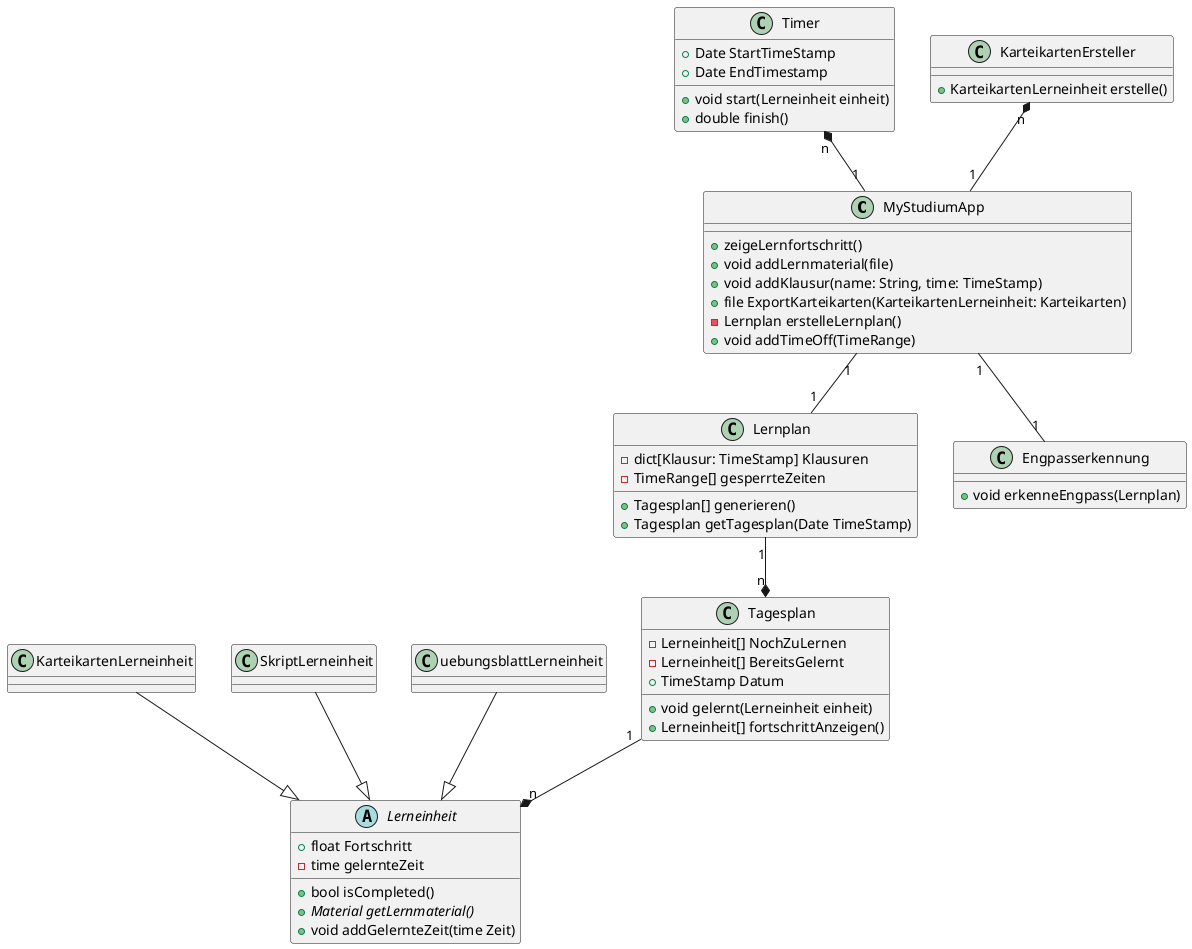@startuml Klassendiagramm

class       MyStudiumApp{
    + zeigeLernfortschritt()
    + void addLernmaterial(file)
    + void addKlausur(name: String, time: TimeStamp)
    + file ExportKarteikarten(KarteikartenLerneinheit: Karteikarten)
    - Lernplan erstelleLernplan()
    + void addTimeOff(TimeRange)
}
class       Timer{
    +Date StartTimeStamp
    +Date EndTimestamp

    +void start(Lerneinheit einheit)
    +double finish()
}
class       Lernplan{
            -dict[Klausur: TimeStamp] Klausuren 
            -TimeRange[] gesperrteZeiten
            +Tagesplan[] generieren()
            +Tagesplan getTagesplan(Date TimeStamp)
            }

class       Tagesplan{
    - Lerneinheit[] NochZuLernen 
    - Lerneinheit[] BereitsGelernt
    + TimeStamp Datum
    + void gelernt(Lerneinheit einheit)
    + Lerneinheit[] fortschrittAnzeigen()
}      
abstract class       Lerneinheit{
            +float Fortschritt
            -time gelernteZeit
            +bool isCompleted()
            +Material {abstract} getLernmaterial()
            +void addGelernteZeit(time Zeit)
}
class       KarteikartenLerneinheit
class       SkriptLerneinheit
class       uebungsblattLerneinheit
class       Engpasserkennung{
            +void erkenneEngpass(Lernplan)
}
class       KarteikartenErsteller{
            +KarteikartenLerneinheit erstelle()
}

KarteikartenLerneinheit --|> Lerneinheit
SkriptLerneinheit --|> Lerneinheit
uebungsblattLerneinheit --|> Lerneinheit
Lernplan "1" --* "n"  Tagesplan
MyStudiumApp "1" -- "1" Engpasserkennung
MyStudiumApp "1" --  "1"Lernplan
Timer "n" *-- "1" MyStudiumApp
KarteikartenErsteller "n" *-- "1" MyStudiumApp
Tagesplan "1" --* "n" Lerneinheit
@enduml
